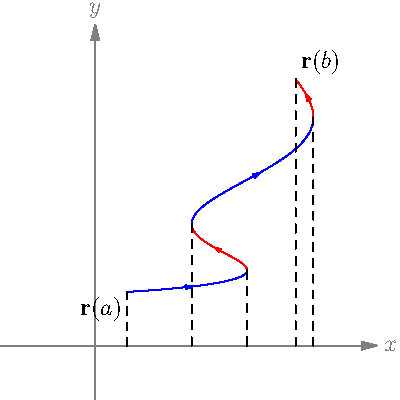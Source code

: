 import graph;

size(200,200,IgnoreAspect);

real x(real t) {return 0.5 + 1.7*(0.8*(sin(1.7*t))^2 + t/3);}
real y(real t) {return 1 + 0.4*t^2;}
real invy(real y) {return sqrt((y-1)/0.4);}

real t0 = 0;
real t1 = pi;

pair curve(real t) {return (x(t), y(t));}

path xycurve = graph(x, y, t0, t1, operator ..);

pair xymins = min(xycurve);
pair xymaxs = max(xycurve);

pair mins = (xymins.x-1,xymins.y-1);
pair maxs = (xymaxs.x+1,xymaxs.y+1);

real locmaxtime1 = dirtime(xycurve,(0,1));
pair locmaxpt1 = point(xycurve,locmaxtime1);
path xpath1 = subpath(xycurve,locmaxtime1+.01, length(xycurve));
real locmintime1 = dirtime(xpath1,(0,1));
pair locminpt1 = point(xpath1,locmintime1);
path xpath2 = subpath(xpath1,locmintime1+.01, length(xycurve));
real locmaxtime2 = dirtime(xpath2,(0,1));
pair locmaxpt2 = point(xpath2,locmaxtime2);

real tl1 = invy(locmaxpt1.y);
real tl2 = invy(locminpt1.y);
real tl3 = invy(locmaxpt2.y);

//Axes
draw((mins.x-1,0)--(maxs.x,0),gray,Arrow(),L = Label("$x$",1));
draw((0,mins.y-1)--(0,maxs.y),gray,Arrow(),L = Label("$y$",1));

//Curve
draw(graph(curve,t0,tl1,operator ..), blue, MidArrow(SimpleHead, arrowsize()/2));
draw(graph(curve,tl1,tl2,operator ..), red, MidArrow(SimpleHead, arrowsize()/2));
draw(graph(curve,tl2,tl3,operator ..), blue, MidArrow(SimpleHead, arrowsize()/2));
draw(graph(curve,tl3,t1,operator ..), red, MidArrow(SimpleHead, arrowsize()/2));
label("$\mathbf{r}(a)$",curve(t0), align=SW);
label("$\mathbf{r}(b)$",curve(t1), align=NE);

draw((x(t0),0) -- curve(t0), dashed);
draw((x(t1),0) -- curve(t1), dashed);
draw((x(tl1),0) -- curve(tl1), dashed);
draw((x(tl2),0) -- curve(tl2), dashed);
draw((x(tl3),0) -- curve(tl3), dashed);

